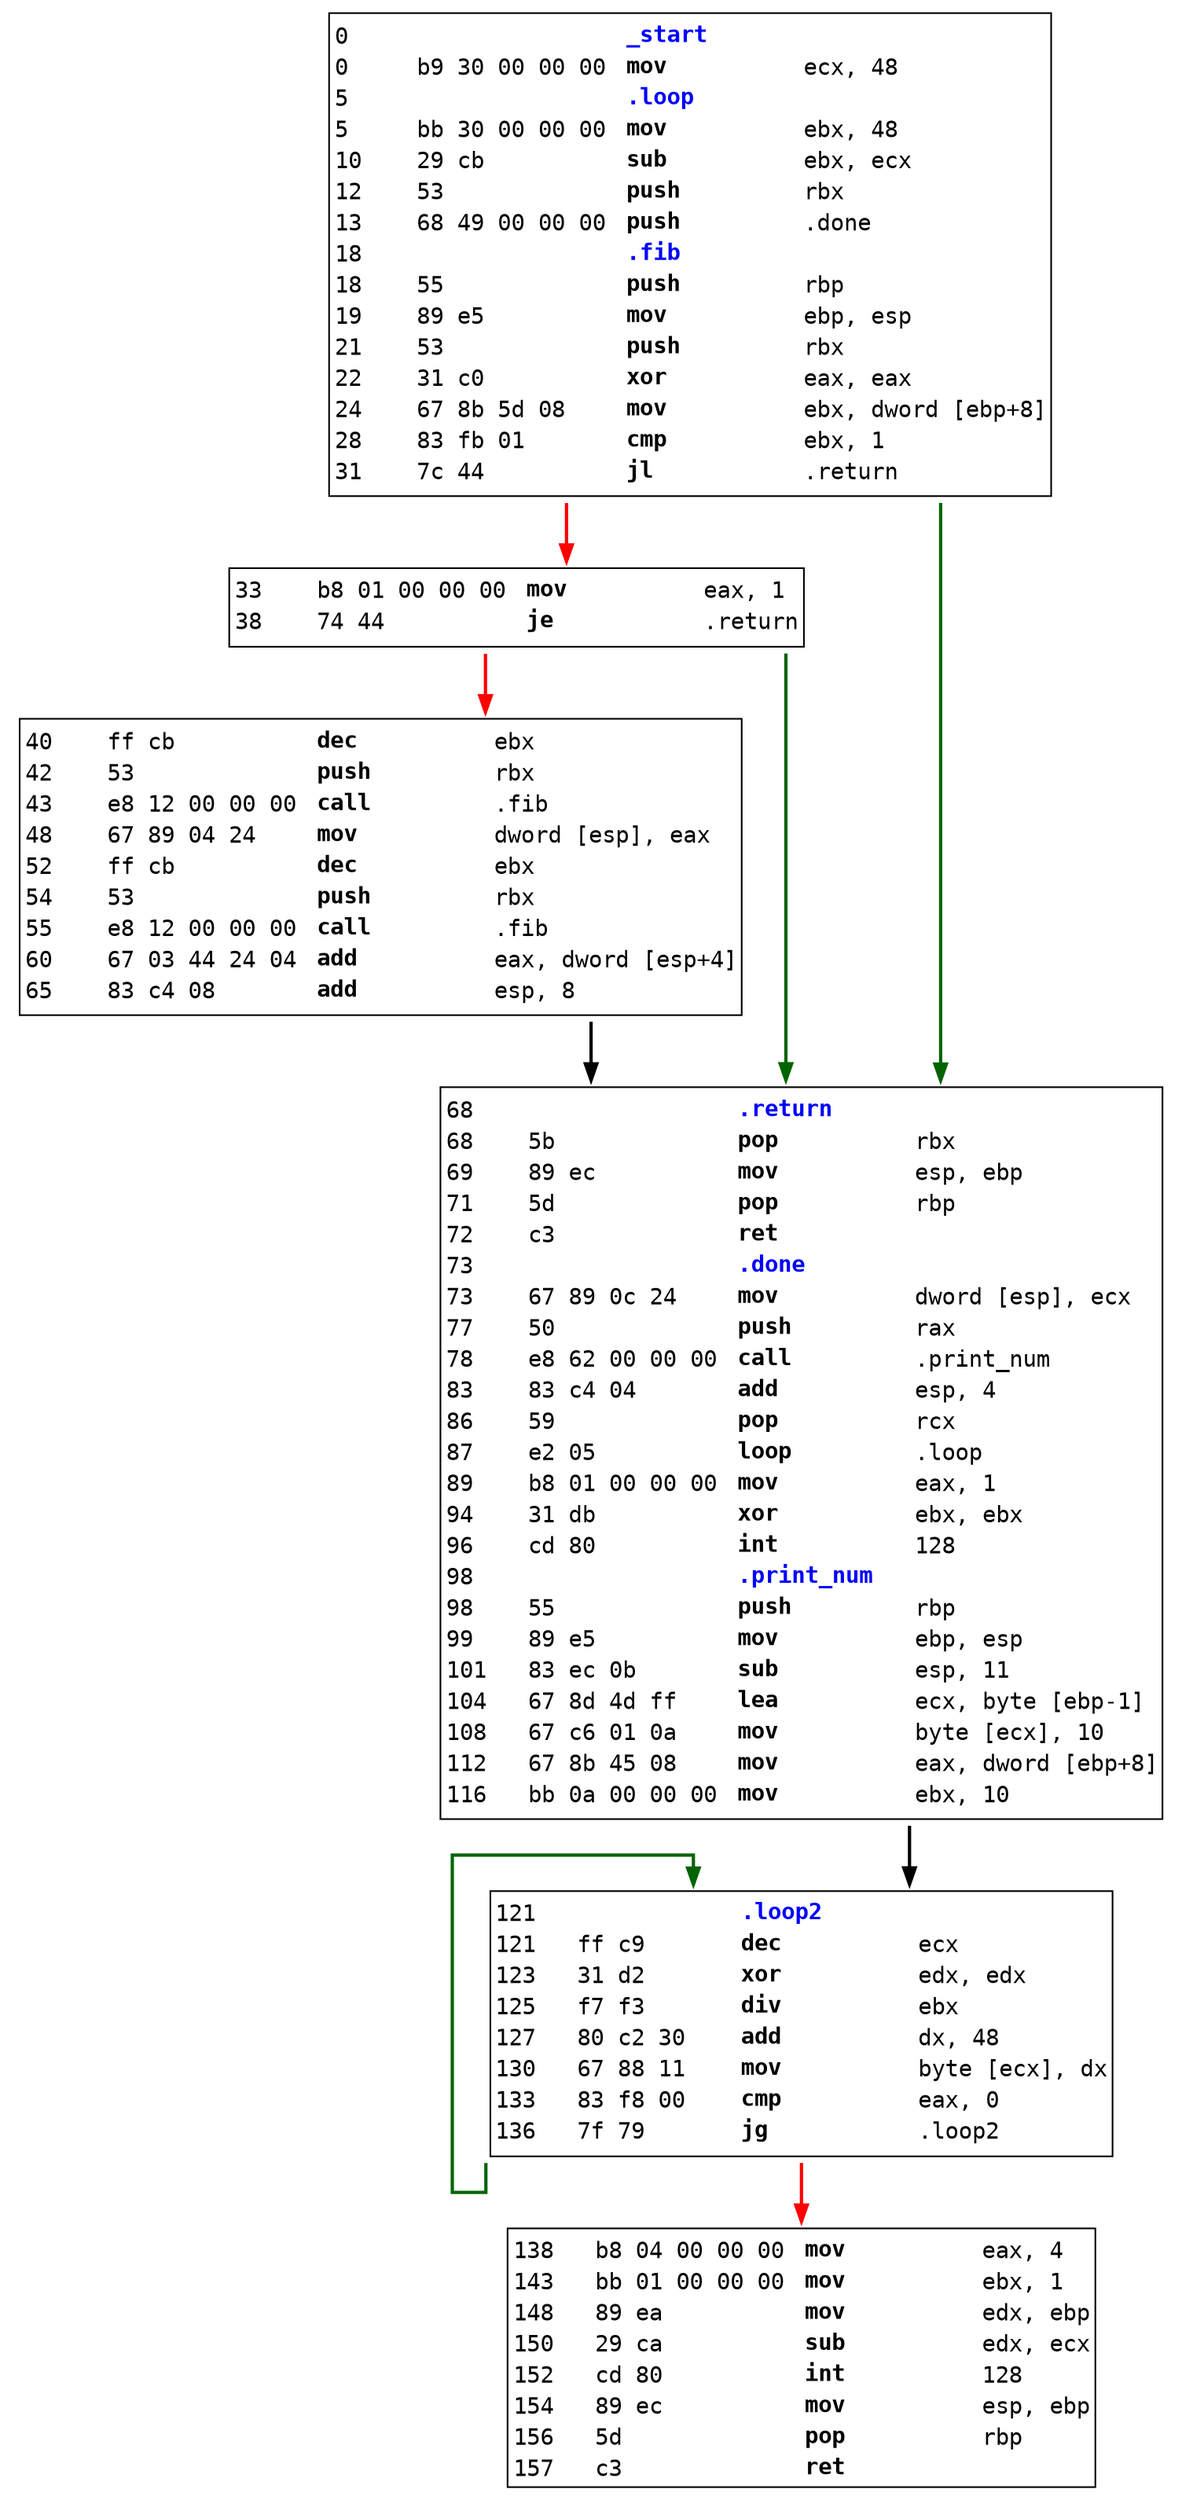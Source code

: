 digraph cfg {
	graph [splines=ortho]
	node [shape=plaintext fontname="monospace"]
	edge [penwidth=2.0]

	"0"[label=<<table border="1" cellborder="0" cellspacing="0"><tr PORT="top"><td></td></tr><tr><td align="left">0</td><td></td><td COLSPAN="100%" align="left"><b><font color="blue">_start</font></b></td></tr><tr><td align="left" width="50px">0</td><td align="left" width="100px">b9 30 00 00 00 </td><td align="left" width="100px"><font COLOR="black"><b>mov</b></font></td><td align="left"><font COLOR="black"> ecx, 48</font></td></tr><tr><td align="left">5</td><td></td><td COLSPAN="100%" align="left"><b><font color="blue">.loop</font></b></td></tr><tr><td align="left" width="50px">5</td><td align="left" width="100px">bb 30 00 00 00 </td><td align="left" width="100px"><font COLOR="black"><b>mov</b></font></td><td align="left"><font COLOR="black"> ebx, 48</font></td></tr><tr><td align="left" width="50px">10</td><td align="left" width="100px">29 cb </td><td align="left" width="100px"><font COLOR="black"><b>sub</b></font></td><td align="left"><font COLOR="black"> ebx, ecx</font></td></tr><tr><td align="left" width="50px">12</td><td align="left" width="100px">53 </td><td align="left" width="100px"><font COLOR="black"><b>push</b></font></td><td align="left"><font COLOR="black"> rbx</font></td></tr><tr><td align="left" width="50px">13</td><td align="left" width="100px">68 49 00 00 00 </td><td align="left" width="100px"><font COLOR="black"><b>push</b></font></td><td align="left"><font COLOR="black"> .done</font></td></tr><tr><td align="left">18</td><td></td><td COLSPAN="100%" align="left"><b><font color="blue">.fib</font></b></td></tr><tr><td align="left" width="50px">18</td><td align="left" width="100px">55 </td><td align="left" width="100px"><font COLOR="black"><b>push</b></font></td><td align="left"><font COLOR="black"> rbp</font></td></tr><tr><td align="left" width="50px">19</td><td align="left" width="100px">89 e5 </td><td align="left" width="100px"><font COLOR="black"><b>mov</b></font></td><td align="left"><font COLOR="black"> ebp, esp</font></td></tr><tr><td align="left" width="50px">21</td><td align="left" width="100px">53 </td><td align="left" width="100px"><font COLOR="black"><b>push</b></font></td><td align="left"><font COLOR="black"> rbx</font></td></tr><tr><td align="left" width="50px">22</td><td align="left" width="100px">31 c0 </td><td align="left" width="100px"><font COLOR="black"><b>xor</b></font></td><td align="left"><font COLOR="black"> eax, eax</font></td></tr><tr><td align="left" width="50px">24</td><td align="left" width="100px">67 8b 5d 08 </td><td align="left" width="100px"><font COLOR="black"><b>mov</b></font></td><td align="left"><font COLOR="black"> ebx, dword [ebp+8]</font></td></tr><tr><td align="left" width="50px">28</td><td align="left" width="100px">83 fb 01 </td><td align="left" width="100px"><font COLOR="black"><b>cmp</b></font></td><td align="left"><font COLOR="black"> ebx, 1</font></td></tr><tr><td align="left" width="50px">31</td><td align="left" width="100px">7c 44 </td><td align="left" width="100px"><font COLOR="black"><b>jl</b></font></td><td align="left"><font COLOR="black"> .return</font></td></tr><tr PORT="bottom"><td></td></tr></table>>]
	"6"[label=<<table border="1" cellborder="0" cellspacing="0"><tr PORT="top"><td></td></tr><tr><td align="left" width="50px">33</td><td align="left" width="100px">b8 01 00 00 00 </td><td align="left" width="100px"><font COLOR="black"><b>mov</b></font></td><td align="left"><font COLOR="black"> eax, 1</font></td></tr><tr><td align="left" width="50px">38</td><td align="left" width="100px">74 44 </td><td align="left" width="100px"><font COLOR="black"><b>je</b></font></td><td align="left"><font COLOR="black"> .return</font></td></tr><tr PORT="bottom"><td></td></tr></table>>]
	"7"[label=<<table border="1" cellborder="0" cellspacing="0"><tr PORT="top"><td></td></tr><tr><td align="left" width="50px">40</td><td align="left" width="100px">ff cb </td><td align="left" width="100px"><font COLOR="black"><b>dec</b></font></td><td align="left"><font COLOR="black"> ebx</font></td></tr><tr><td align="left" width="50px">42</td><td align="left" width="100px">53 </td><td align="left" width="100px"><font COLOR="black"><b>push</b></font></td><td align="left"><font COLOR="black"> rbx</font></td></tr><tr><td align="left" width="50px">43</td><td align="left" width="100px">e8 12 00 00 00 </td><td align="left" width="100px"><font COLOR="black"><b>call</b></font></td><td align="left"><font COLOR="black"> .fib</font></td></tr><tr><td align="left" width="50px">48</td><td align="left" width="100px">67 89 04 24 </td><td align="left" width="100px"><font COLOR="black"><b>mov</b></font></td><td align="left"><font COLOR="black"> dword [esp], eax</font></td></tr><tr><td align="left" width="50px">52</td><td align="left" width="100px">ff cb </td><td align="left" width="100px"><font COLOR="black"><b>dec</b></font></td><td align="left"><font COLOR="black"> ebx</font></td></tr><tr><td align="left" width="50px">54</td><td align="left" width="100px">53 </td><td align="left" width="100px"><font COLOR="black"><b>push</b></font></td><td align="left"><font COLOR="black"> rbx</font></td></tr><tr><td align="left" width="50px">55</td><td align="left" width="100px">e8 12 00 00 00 </td><td align="left" width="100px"><font COLOR="black"><b>call</b></font></td><td align="left"><font COLOR="black"> .fib</font></td></tr><tr><td align="left" width="50px">60</td><td align="left" width="100px">67 03 44 24 04 </td><td align="left" width="100px"><font COLOR="black"><b>add</b></font></td><td align="left"><font COLOR="black"> eax, dword [esp+4]</font></td></tr><tr><td align="left" width="50px">65</td><td align="left" width="100px">83 c4 08 </td><td align="left" width="100px"><font COLOR="black"><b>add</b></font></td><td align="left"><font COLOR="black"> esp, 8</font></td></tr><tr PORT="bottom"><td></td></tr></table>>]
	"8"[label=<<table border="1" cellborder="0" cellspacing="0"><tr PORT="top"><td></td></tr><tr><td align="left">68</td><td></td><td COLSPAN="100%" align="left"><b><font color="blue">.return</font></b></td></tr><tr><td align="left" width="50px">68</td><td align="left" width="100px">5b </td><td align="left" width="100px"><font COLOR="black"><b>pop</b></font></td><td align="left"><font COLOR="black"> rbx</font></td></tr><tr><td align="left" width="50px">69</td><td align="left" width="100px">89 ec </td><td align="left" width="100px"><font COLOR="black"><b>mov</b></font></td><td align="left"><font COLOR="black"> esp, ebp</font></td></tr><tr><td align="left" width="50px">71</td><td align="left" width="100px">5d </td><td align="left" width="100px"><font COLOR="black"><b>pop</b></font></td><td align="left"><font COLOR="black"> rbp</font></td></tr><tr><td align="left" width="50px">72</td><td align="left" width="100px">c3 </td><td align="left" width="100px"><font COLOR="black"><b>ret</b></font></td><td align="left"><font COLOR="black"> </font></td></tr><tr><td align="left">73</td><td></td><td COLSPAN="100%" align="left"><b><font color="blue">.done</font></b></td></tr><tr><td align="left" width="50px">73</td><td align="left" width="100px">67 89 0c 24 </td><td align="left" width="100px"><font COLOR="black"><b>mov</b></font></td><td align="left"><font COLOR="black"> dword [esp], ecx</font></td></tr><tr><td align="left" width="50px">77</td><td align="left" width="100px">50 </td><td align="left" width="100px"><font COLOR="black"><b>push</b></font></td><td align="left"><font COLOR="black"> rax</font></td></tr><tr><td align="left" width="50px">78</td><td align="left" width="100px">e8 62 00 00 00 </td><td align="left" width="100px"><font COLOR="black"><b>call</b></font></td><td align="left"><font COLOR="black"> .print_num</font></td></tr><tr><td align="left" width="50px">83</td><td align="left" width="100px">83 c4 04 </td><td align="left" width="100px"><font COLOR="black"><b>add</b></font></td><td align="left"><font COLOR="black"> esp, 4</font></td></tr><tr><td align="left" width="50px">86</td><td align="left" width="100px">59 </td><td align="left" width="100px"><font COLOR="black"><b>pop</b></font></td><td align="left"><font COLOR="black"> rcx</font></td></tr><tr><td align="left" width="50px">87</td><td align="left" width="100px">e2 05 </td><td align="left" width="100px"><font COLOR="black"><b>loop</b></font></td><td align="left"><font COLOR="black"> .loop</font></td></tr><tr><td align="left" width="50px">89</td><td align="left" width="100px">b8 01 00 00 00 </td><td align="left" width="100px"><font COLOR="black"><b>mov</b></font></td><td align="left"><font COLOR="black"> eax, 1</font></td></tr><tr><td align="left" width="50px">94</td><td align="left" width="100px">31 db </td><td align="left" width="100px"><font COLOR="black"><b>xor</b></font></td><td align="left"><font COLOR="black"> ebx, ebx</font></td></tr><tr><td align="left" width="50px">96</td><td align="left" width="100px">cd 80 </td><td align="left" width="100px"><font COLOR="black"><b>int</b></font></td><td align="left"><font COLOR="black"> 128</font></td></tr><tr><td align="left">98</td><td></td><td COLSPAN="100%" align="left"><b><font color="blue">.print_num</font></b></td></tr><tr><td align="left" width="50px">98</td><td align="left" width="100px">55 </td><td align="left" width="100px"><font COLOR="black"><b>push</b></font></td><td align="left"><font COLOR="black"> rbp</font></td></tr><tr><td align="left" width="50px">99</td><td align="left" width="100px">89 e5 </td><td align="left" width="100px"><font COLOR="black"><b>mov</b></font></td><td align="left"><font COLOR="black"> ebp, esp</font></td></tr><tr><td align="left" width="50px">101</td><td align="left" width="100px">83 ec 0b </td><td align="left" width="100px"><font COLOR="black"><b>sub</b></font></td><td align="left"><font COLOR="black"> esp, 11</font></td></tr><tr><td align="left" width="50px">104</td><td align="left" width="100px">67 8d 4d ff </td><td align="left" width="100px"><font COLOR="black"><b>lea</b></font></td><td align="left"><font COLOR="black"> ecx, byte [ebp-1]</font></td></tr><tr><td align="left" width="50px">108</td><td align="left" width="100px">67 c6 01 0a </td><td align="left" width="100px"><font COLOR="black"><b>mov</b></font></td><td align="left"><font COLOR="black"> byte [ecx], 10</font></td></tr><tr><td align="left" width="50px">112</td><td align="left" width="100px">67 8b 45 08 </td><td align="left" width="100px"><font COLOR="black"><b>mov</b></font></td><td align="left"><font COLOR="black"> eax, dword [ebp+8]</font></td></tr><tr><td align="left" width="50px">116</td><td align="left" width="100px">bb 0a 00 00 00 </td><td align="left" width="100px"><font COLOR="black"><b>mov</b></font></td><td align="left"><font COLOR="black"> ebx, 10</font></td></tr><tr PORT="bottom"><td></td></tr></table>>]
	"14"[label=<<table border="1" cellborder="0" cellspacing="0"><tr PORT="top"><td></td></tr><tr><td align="left">121</td><td></td><td COLSPAN="100%" align="left"><b><font color="blue">.loop2</font></b></td></tr><tr><td align="left" width="50px">121</td><td align="left" width="100px">ff c9 </td><td align="left" width="100px"><font COLOR="black"><b>dec</b></font></td><td align="left"><font COLOR="black"> ecx</font></td></tr><tr><td align="left" width="50px">123</td><td align="left" width="100px">31 d2 </td><td align="left" width="100px"><font COLOR="black"><b>xor</b></font></td><td align="left"><font COLOR="black"> edx, edx</font></td></tr><tr><td align="left" width="50px">125</td><td align="left" width="100px">f7 f3 </td><td align="left" width="100px"><font COLOR="black"><b>div</b></font></td><td align="left"><font COLOR="black"> ebx</font></td></tr><tr><td align="left" width="50px">127</td><td align="left" width="100px">80 c2 30 </td><td align="left" width="100px"><font COLOR="black"><b>add</b></font></td><td align="left"><font COLOR="black"> dx, 48</font></td></tr><tr><td align="left" width="50px">130</td><td align="left" width="100px">67 88 11 </td><td align="left" width="100px"><font COLOR="black"><b>mov</b></font></td><td align="left"><font COLOR="black"> byte [ecx], dx</font></td></tr><tr><td align="left" width="50px">133</td><td align="left" width="100px">83 f8 00 </td><td align="left" width="100px"><font COLOR="black"><b>cmp</b></font></td><td align="left"><font COLOR="black"> eax, 0</font></td></tr><tr><td align="left" width="50px">136</td><td align="left" width="100px">7f 79 </td><td align="left" width="100px"><font COLOR="black"><b>jg</b></font></td><td align="left"><font COLOR="black"> .loop2</font></td></tr><tr PORT="bottom"><td></td></tr></table>>]
	"16"[label=<<table border="1" cellborder="0" cellspacing="0"><tr PORT="top"><td></td></tr><tr><td align="left" width="50px">138</td><td align="left" width="100px">b8 04 00 00 00 </td><td align="left" width="100px"><font COLOR="black"><b>mov</b></font></td><td align="left"><font COLOR="black"> eax, 4</font></td></tr><tr><td align="left" width="50px">143</td><td align="left" width="100px">bb 01 00 00 00 </td><td align="left" width="100px"><font COLOR="black"><b>mov</b></font></td><td align="left"><font COLOR="black"> ebx, 1</font></td></tr><tr><td align="left" width="50px">148</td><td align="left" width="100px">89 ea </td><td align="left" width="100px"><font COLOR="black"><b>mov</b></font></td><td align="left"><font COLOR="black"> edx, ebp</font></td></tr><tr><td align="left" width="50px">150</td><td align="left" width="100px">29 ca </td><td align="left" width="100px"><font COLOR="black"><b>sub</b></font></td><td align="left"><font COLOR="black"> edx, ecx</font></td></tr><tr><td align="left" width="50px">152</td><td align="left" width="100px">cd 80 </td><td align="left" width="100px"><font COLOR="black"><b>int</b></font></td><td align="left"><font COLOR="black"> 128</font></td></tr><tr><td align="left" width="50px">154</td><td align="left" width="100px">89 ec </td><td align="left" width="100px"><font COLOR="black"><b>mov</b></font></td><td align="left"><font COLOR="black"> esp, ebp</font></td></tr><tr><td align="left" width="50px">156</td><td align="left" width="100px">5d </td><td align="left" width="100px"><font COLOR="black"><b>pop</b></font></td><td align="left"><font COLOR="black"> rbp</font></td></tr><tr><td align="left" width="50px">157</td><td align="left" width="100px">c3 </td><td align="left" width="100px"><font COLOR="black"><b>ret</b></font></td><td align="left"><font COLOR="black"> </font></td></tr></table>>]

	"0":bottom:s -> "8":top:n [color="darkgreen"]
	"0":bottom:s -> "6":top:n [color="red"]
	"6":bottom:s -> "8":top:n [color="darkgreen"]
	"6":bottom:s -> "7":top:n [color="red"]
	"7":bottom:s -> "8":top:n [color="black"]
	"8":bottom:s -> "14":top:n [color="black"]
	"14":bottom:s -> "14":top:n [color="darkgreen"dir=back]
	"14":bottom:s -> "16":top:n [color="red"]
}
